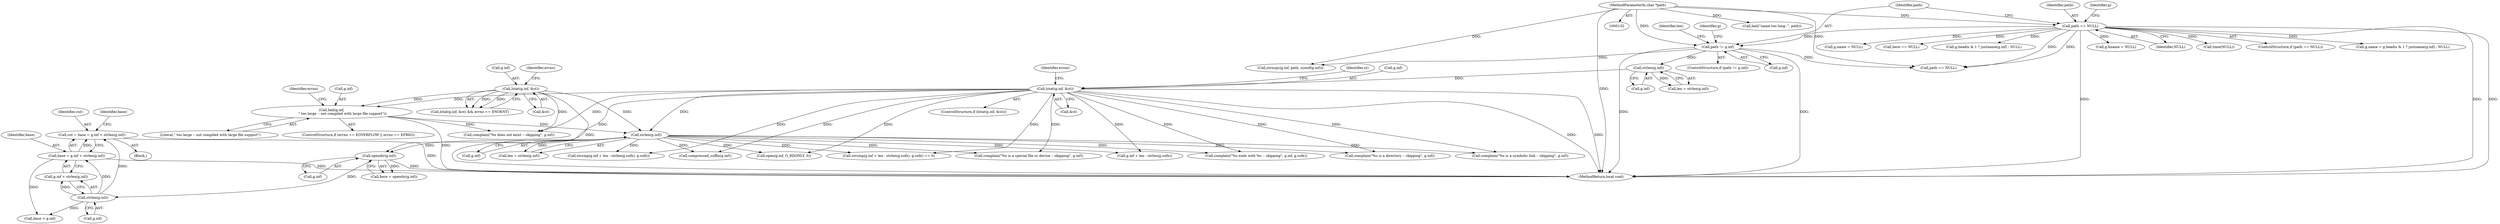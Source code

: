 digraph "0_pigz_fdad1406b3ec809f4954ff7cdf9e99eb18c2458f@integer" {
"1000553" [label="(Call,cut = base = g.inf + strlen(g.inf))"];
"1000555" [label="(Call,base = g.inf + strlen(g.inf))"];
"1000561" [label="(Call,strlen(g.inf))"];
"1000402" [label="(Call,opendir(g.inf))"];
"1000302" [label="(Call,strlen(g.inf))"];
"1000279" [label="(Call,bail(g.inf,\n                    \" too large -- not compiled with large file support\"))"];
"1000262" [label="(Call,lstat(g.inf, &st))"];
"1000230" [label="(Call,lstat(g.inf, &st))"];
"1000225" [label="(Call,strlen(g.inf))"];
"1000194" [label="(Call,path != g.inf)"];
"1000146" [label="(Call,path == NULL)"];
"1000133" [label="(MethodParameterIn,char *path)"];
"1000195" [label="(Identifier,path)"];
"1000285" [label="(Identifier,errno)"];
"1000556" [label="(Identifier,base)"];
"1000271" [label="(ControlStructure,if (errno == EOVERFLOW || errno == EFBIG))"];
"1000708" [label="(Call,complain(\"%s ends with %s -- skipping\", g.inf, g.sufx))"];
"1000759" [label="(Call,open(g.inf, O_RDONLY, 0))"];
"1000240" [label="(Identifier,errno)"];
"1000294" [label="(Call,complain(\"%s does not exist -- skipping\", g.inf))"];
"1000809" [label="(Call,g.hname = NULL)"];
"1000146" [label="(Call,path == NULL)"];
"1000561" [label="(Call,strlen(g.inf))"];
"1000266" [label="(Call,&st)"];
"1000148" [label="(Identifier,NULL)"];
"1000182" [label="(Call,time(NULL))"];
"1000402" [label="(Call,opendir(g.inf))"];
"1000311" [label="(Identifier,st)"];
"1000555" [label="(Call,base = g.inf + strlen(g.inf))"];
"1000194" [label="(Call,path != g.inf)"];
"1000152" [label="(Identifier,g)"];
"1000557" [label="(Call,g.inf + strlen(g.inf))"];
"1000554" [label="(Identifier,cut)"];
"1000376" [label="(Call,complain(\"%s is a directory -- skipping\", g.inf))"];
"1000226" [label="(Call,g.inf)"];
"1000196" [label="(Call,g.inf)"];
"1000958" [label="(Call,path == NULL)"];
"1000568" [label="(Identifier,base)"];
"1000562" [label="(Call,g.inf)"];
"1000303" [label="(Call,g.inf)"];
"1000262" [label="(Call,lstat(g.inf, &st))"];
"1000356" [label="(Call,complain(\"%s is a symbolic link -- skipping\", g.inf))"];
"1000283" [label="(Literal,\" too large -- not compiled with large file support\")"];
"1000225" [label="(Call,strlen(g.inf))"];
"1000145" [label="(ControlStructure,if (path == NULL))"];
"1000691" [label="(Call,strcmp(g.inf + len - strlen(g.sufx), g.sufx) == 0)"];
"1000776" [label="(Call,g.name = g.headis & 1 ? justname(g.inf) : NULL)"];
"1000403" [label="(Call,g.inf)"];
"1000263" [label="(Call,g.inf)"];
"1000234" [label="(Call,&st)"];
"1000193" [label="(ControlStructure,if (path != g.inf))"];
"1000693" [label="(Call,g.inf + len - strlen(g.sufx))"];
"1000230" [label="(Call,lstat(g.inf, &st))"];
"1000302" [label="(Call,strlen(g.inf))"];
"1000280" [label="(Call,g.inf)"];
"1000223" [label="(Call,len = strlen(g.inf))"];
"1000231" [label="(Call,g.inf)"];
"1000400" [label="(Call,here = opendir(g.inf))"];
"1000279" [label="(Call,bail(g.inf,\n                    \" too large -- not compiled with large file support\"))"];
"1000224" [label="(Identifier,len)"];
"1000160" [label="(Call,g.name = NULL)"];
"1000692" [label="(Call,strcmp(g.inf + len - strlen(g.sufx), g.sufx))"];
"1000200" [label="(Call,strncpy(g.inf, path, sizeof(g.inf)))"];
"1000220" [label="(Call,bail(\"name too long: \", path))"];
"1001416" [label="(MethodReturn,local void)"];
"1000300" [label="(Call,len = strlen(g.inf))"];
"1000202" [label="(Identifier,g)"];
"1000567" [label="(Call,base > g.inf)"];
"1000133" [label="(MethodParameterIn,char *path)"];
"1000269" [label="(Identifier,errno)"];
"1000229" [label="(ControlStructure,if (lstat(g.inf, &st)))"];
"1000390" [label="(Block,)"];
"1000261" [label="(Call,lstat(g.inf, &st) && errno == ENOENT)"];
"1000147" [label="(Identifier,path)"];
"1000737" [label="(Call,compressed_suffix(g.inf))"];
"1000407" [label="(Call,here == NULL)"];
"1000331" [label="(Call,complain(\"%s is a special file or device -- skipping\", g.inf))"];
"1000780" [label="(Call,g.headis & 1 ? justname(g.inf) : NULL)"];
"1000553" [label="(Call,cut = base = g.inf + strlen(g.inf))"];
"1000553" -> "1000390"  [label="AST: "];
"1000553" -> "1000555"  [label="CFG: "];
"1000554" -> "1000553"  [label="AST: "];
"1000555" -> "1000553"  [label="AST: "];
"1000568" -> "1000553"  [label="CFG: "];
"1000553" -> "1001416"  [label="DDG: "];
"1000555" -> "1000553"  [label="DDG: "];
"1000561" -> "1000553"  [label="DDG: "];
"1000555" -> "1000557"  [label="CFG: "];
"1000556" -> "1000555"  [label="AST: "];
"1000557" -> "1000555"  [label="AST: "];
"1000555" -> "1001416"  [label="DDG: "];
"1000561" -> "1000555"  [label="DDG: "];
"1000555" -> "1000567"  [label="DDG: "];
"1000561" -> "1000557"  [label="AST: "];
"1000561" -> "1000562"  [label="CFG: "];
"1000562" -> "1000561"  [label="AST: "];
"1000557" -> "1000561"  [label="CFG: "];
"1000561" -> "1000557"  [label="DDG: "];
"1000402" -> "1000561"  [label="DDG: "];
"1000561" -> "1000567"  [label="DDG: "];
"1000402" -> "1000400"  [label="AST: "];
"1000402" -> "1000403"  [label="CFG: "];
"1000403" -> "1000402"  [label="AST: "];
"1000400" -> "1000402"  [label="CFG: "];
"1000402" -> "1001416"  [label="DDG: "];
"1000402" -> "1000400"  [label="DDG: "];
"1000302" -> "1000402"  [label="DDG: "];
"1000230" -> "1000402"  [label="DDG: "];
"1000302" -> "1000300"  [label="AST: "];
"1000302" -> "1000303"  [label="CFG: "];
"1000303" -> "1000302"  [label="AST: "];
"1000300" -> "1000302"  [label="CFG: "];
"1000302" -> "1000300"  [label="DDG: "];
"1000279" -> "1000302"  [label="DDG: "];
"1000262" -> "1000302"  [label="DDG: "];
"1000230" -> "1000302"  [label="DDG: "];
"1000302" -> "1000331"  [label="DDG: "];
"1000302" -> "1000356"  [label="DDG: "];
"1000302" -> "1000376"  [label="DDG: "];
"1000302" -> "1000691"  [label="DDG: "];
"1000302" -> "1000692"  [label="DDG: "];
"1000302" -> "1000693"  [label="DDG: "];
"1000302" -> "1000708"  [label="DDG: "];
"1000302" -> "1000737"  [label="DDG: "];
"1000302" -> "1000759"  [label="DDG: "];
"1000279" -> "1000271"  [label="AST: "];
"1000279" -> "1000283"  [label="CFG: "];
"1000280" -> "1000279"  [label="AST: "];
"1000283" -> "1000279"  [label="AST: "];
"1000285" -> "1000279"  [label="CFG: "];
"1000279" -> "1001416"  [label="DDG: "];
"1000262" -> "1000279"  [label="DDG: "];
"1000230" -> "1000279"  [label="DDG: "];
"1000279" -> "1000294"  [label="DDG: "];
"1000262" -> "1000261"  [label="AST: "];
"1000262" -> "1000266"  [label="CFG: "];
"1000263" -> "1000262"  [label="AST: "];
"1000266" -> "1000262"  [label="AST: "];
"1000269" -> "1000262"  [label="CFG: "];
"1000261" -> "1000262"  [label="CFG: "];
"1000262" -> "1001416"  [label="DDG: "];
"1000262" -> "1000261"  [label="DDG: "];
"1000262" -> "1000261"  [label="DDG: "];
"1000262" -> "1000294"  [label="DDG: "];
"1000230" -> "1000229"  [label="AST: "];
"1000230" -> "1000234"  [label="CFG: "];
"1000231" -> "1000230"  [label="AST: "];
"1000234" -> "1000230"  [label="AST: "];
"1000240" -> "1000230"  [label="CFG: "];
"1000311" -> "1000230"  [label="CFG: "];
"1000230" -> "1001416"  [label="DDG: "];
"1000230" -> "1001416"  [label="DDG: "];
"1000225" -> "1000230"  [label="DDG: "];
"1000230" -> "1000294"  [label="DDG: "];
"1000230" -> "1000331"  [label="DDG: "];
"1000230" -> "1000356"  [label="DDG: "];
"1000230" -> "1000376"  [label="DDG: "];
"1000230" -> "1000691"  [label="DDG: "];
"1000230" -> "1000692"  [label="DDG: "];
"1000230" -> "1000693"  [label="DDG: "];
"1000230" -> "1000708"  [label="DDG: "];
"1000230" -> "1000737"  [label="DDG: "];
"1000230" -> "1000759"  [label="DDG: "];
"1000225" -> "1000223"  [label="AST: "];
"1000225" -> "1000226"  [label="CFG: "];
"1000226" -> "1000225"  [label="AST: "];
"1000223" -> "1000225"  [label="CFG: "];
"1000225" -> "1000223"  [label="DDG: "];
"1000194" -> "1000225"  [label="DDG: "];
"1000194" -> "1000193"  [label="AST: "];
"1000194" -> "1000196"  [label="CFG: "];
"1000195" -> "1000194"  [label="AST: "];
"1000196" -> "1000194"  [label="AST: "];
"1000202" -> "1000194"  [label="CFG: "];
"1000224" -> "1000194"  [label="CFG: "];
"1000194" -> "1001416"  [label="DDG: "];
"1000194" -> "1001416"  [label="DDG: "];
"1000146" -> "1000194"  [label="DDG: "];
"1000133" -> "1000194"  [label="DDG: "];
"1000194" -> "1000200"  [label="DDG: "];
"1000194" -> "1000958"  [label="DDG: "];
"1000146" -> "1000145"  [label="AST: "];
"1000146" -> "1000148"  [label="CFG: "];
"1000147" -> "1000146"  [label="AST: "];
"1000148" -> "1000146"  [label="AST: "];
"1000152" -> "1000146"  [label="CFG: "];
"1000195" -> "1000146"  [label="CFG: "];
"1000146" -> "1001416"  [label="DDG: "];
"1000146" -> "1001416"  [label="DDG: "];
"1000146" -> "1001416"  [label="DDG: "];
"1000133" -> "1000146"  [label="DDG: "];
"1000146" -> "1000160"  [label="DDG: "];
"1000146" -> "1000182"  [label="DDG: "];
"1000146" -> "1000407"  [label="DDG: "];
"1000146" -> "1000776"  [label="DDG: "];
"1000146" -> "1000780"  [label="DDG: "];
"1000146" -> "1000809"  [label="DDG: "];
"1000146" -> "1000958"  [label="DDG: "];
"1000146" -> "1000958"  [label="DDG: "];
"1000133" -> "1000132"  [label="AST: "];
"1000133" -> "1001416"  [label="DDG: "];
"1000133" -> "1000200"  [label="DDG: "];
"1000133" -> "1000220"  [label="DDG: "];
"1000133" -> "1000958"  [label="DDG: "];
}
